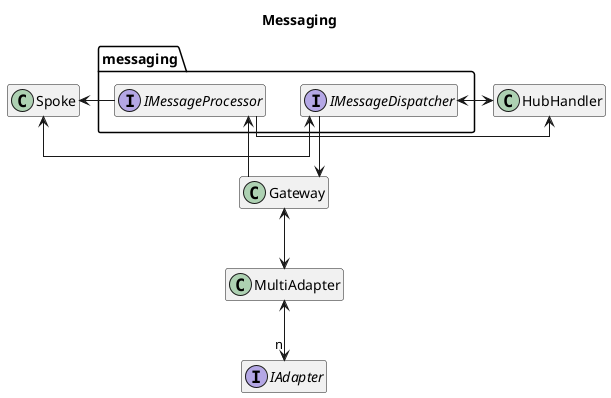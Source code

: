 @startuml messaging
title Messaging
hide empty members

skinparam linetype ortho

package messaging {
    interface IMessageDispatcher
    interface IMessageProcessor
}

class Gateway
class MultiAdapter
class Spoke
class HubHandler

interface IAdapter

Spoke <-> IMessageDispatcher
HubHandler <-> IMessageDispatcher
IMessageProcessor --> HubHandler
IMessageProcessor --> Spoke

IMessageDispatcher --> Gateway

Gateway --> IMessageProcessor
Gateway <-down-> MultiAdapter
MultiAdapter <-down-> "n" IAdapter


@enduml
